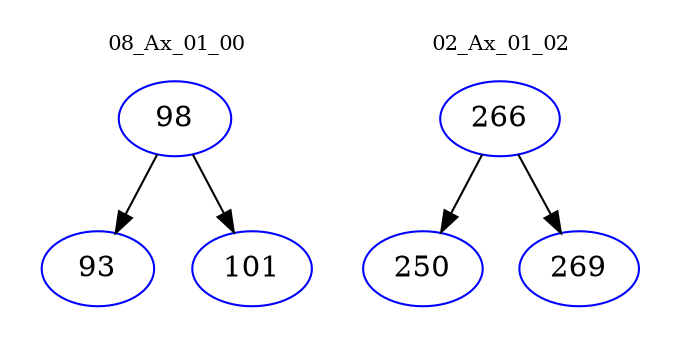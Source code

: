 digraph{
subgraph cluster_0 {
color = white
label = "08_Ax_01_00";
fontsize=10;
T0_98 [label="98", color="blue"]
T0_98 -> T0_93 [color="black"]
T0_93 [label="93", color="blue"]
T0_98 -> T0_101 [color="black"]
T0_101 [label="101", color="blue"]
}
subgraph cluster_1 {
color = white
label = "02_Ax_01_02";
fontsize=10;
T1_266 [label="266", color="blue"]
T1_266 -> T1_250 [color="black"]
T1_250 [label="250", color="blue"]
T1_266 -> T1_269 [color="black"]
T1_269 [label="269", color="blue"]
}
}
